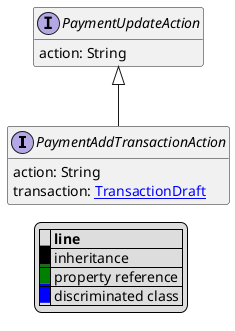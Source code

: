 @startuml

hide empty fields
hide empty methods
legend
|= |= line |
|<back:black>   </back>| inheritance |
|<back:green>   </back>| property reference |
|<back:blue>   </back>| discriminated class |
endlegend
interface PaymentAddTransactionAction [[PaymentAddTransactionAction.svg]] extends PaymentUpdateAction {
    action: String
    transaction: [[TransactionDraft.svg TransactionDraft]]
}
interface PaymentUpdateAction [[PaymentUpdateAction.svg]]  {
    action: String
}





@enduml
